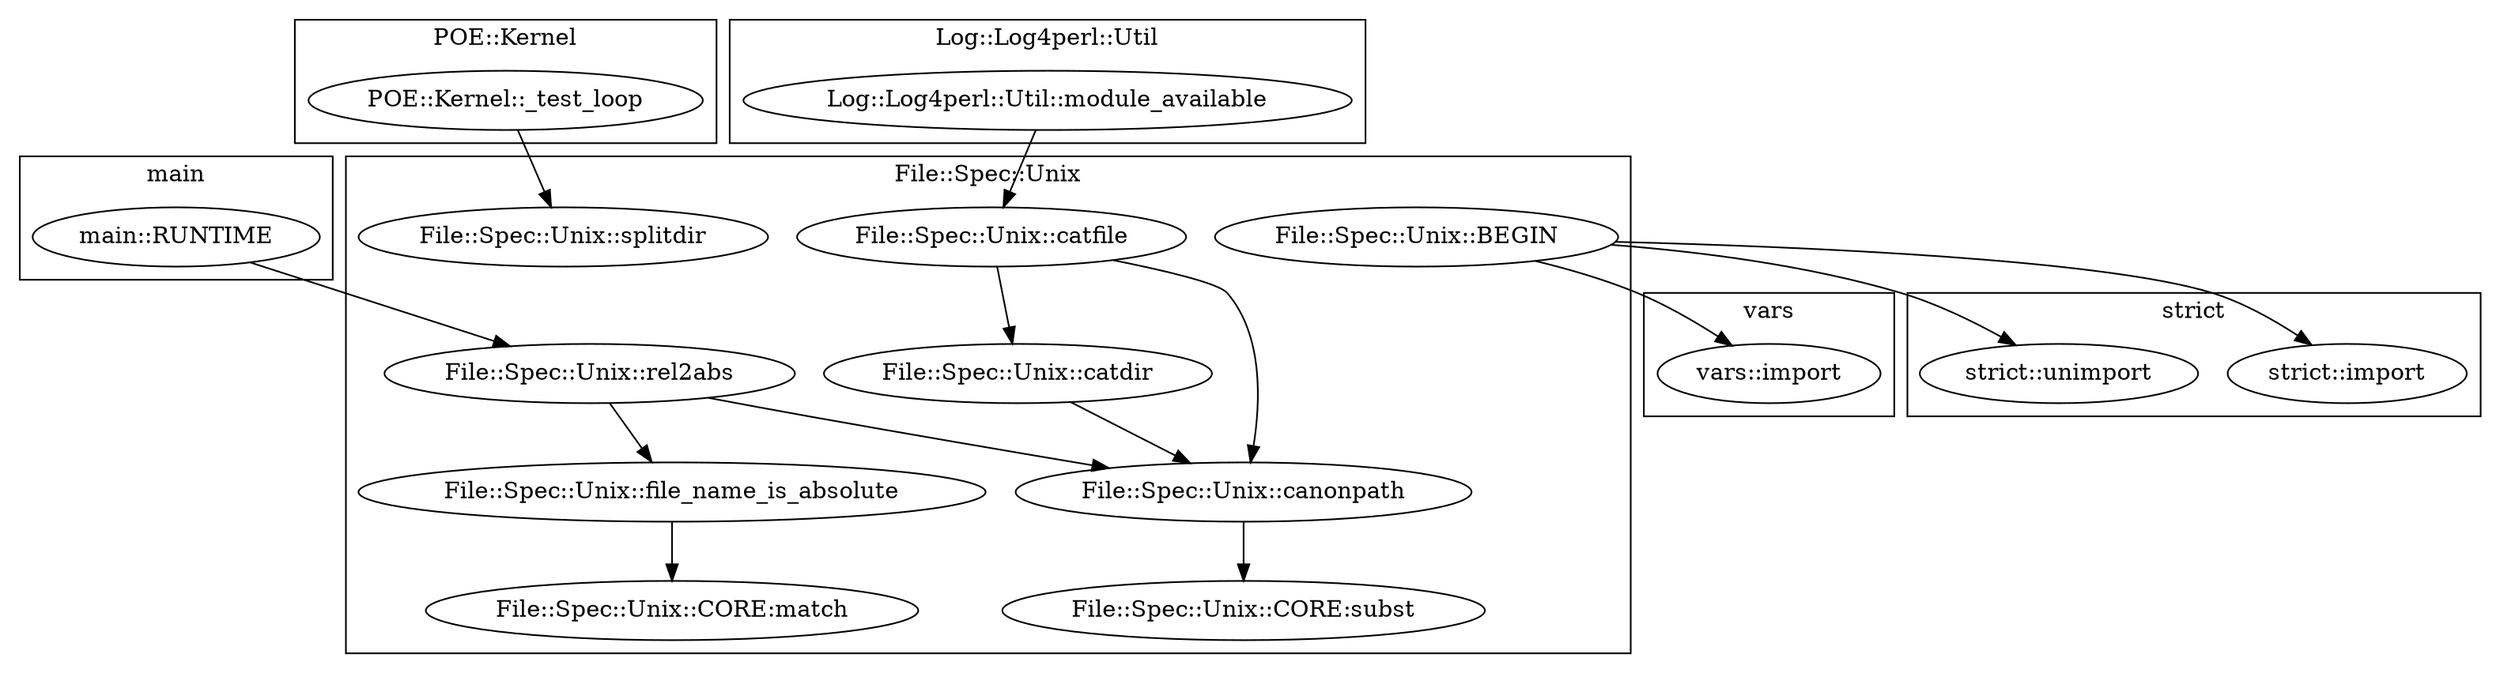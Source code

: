 digraph {
graph [overlap=false]
subgraph cluster_File_Spec_Unix {
	label="File::Spec::Unix";
	"File::Spec::Unix::BEGIN";
	"File::Spec::Unix::rel2abs";
	"File::Spec::Unix::canonpath";
	"File::Spec::Unix::CORE:match";
	"File::Spec::Unix::catfile";
	"File::Spec::Unix::file_name_is_absolute";
	"File::Spec::Unix::splitdir";
	"File::Spec::Unix::CORE:subst";
	"File::Spec::Unix::catdir";
}
subgraph cluster_POE_Kernel {
	label="POE::Kernel";
	"POE::Kernel::_test_loop";
}
subgraph cluster_vars {
	label="vars";
	"vars::import";
}
subgraph cluster_main {
	label="main";
	"main::RUNTIME";
}
subgraph cluster_strict {
	label="strict";
	"strict::import";
	"strict::unimport";
}
subgraph cluster_Log_Log4perl_Util {
	label="Log::Log4perl::Util";
	"Log::Log4perl::Util::module_available";
}
"File::Spec::Unix::rel2abs" -> "File::Spec::Unix::canonpath";
"File::Spec::Unix::catfile" -> "File::Spec::Unix::canonpath";
"File::Spec::Unix::catdir" -> "File::Spec::Unix::canonpath";
"main::RUNTIME" -> "File::Spec::Unix::rel2abs";
"File::Spec::Unix::BEGIN" -> "vars::import";
"File::Spec::Unix::rel2abs" -> "File::Spec::Unix::file_name_is_absolute";
"File::Spec::Unix::BEGIN" -> "strict::unimport";
"POE::Kernel::_test_loop" -> "File::Spec::Unix::splitdir";
"File::Spec::Unix::catfile" -> "File::Spec::Unix::catdir";
"File::Spec::Unix::file_name_is_absolute" -> "File::Spec::Unix::CORE:match";
"Log::Log4perl::Util::module_available" -> "File::Spec::Unix::catfile";
"File::Spec::Unix::BEGIN" -> "strict::import";
"File::Spec::Unix::canonpath" -> "File::Spec::Unix::CORE:subst";
}
